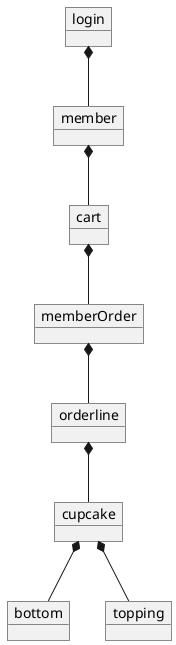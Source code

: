 @startuml
object login
object member
object memberOrder
object orderline
object cupcake
object bottom
object topping
object cart

member *-- cart
cart *-- memberOrder
login *-- member
memberOrder *-- orderline
orderline *-- cupcake
cupcake *-- bottom
cupcake *-- topping

@enduml